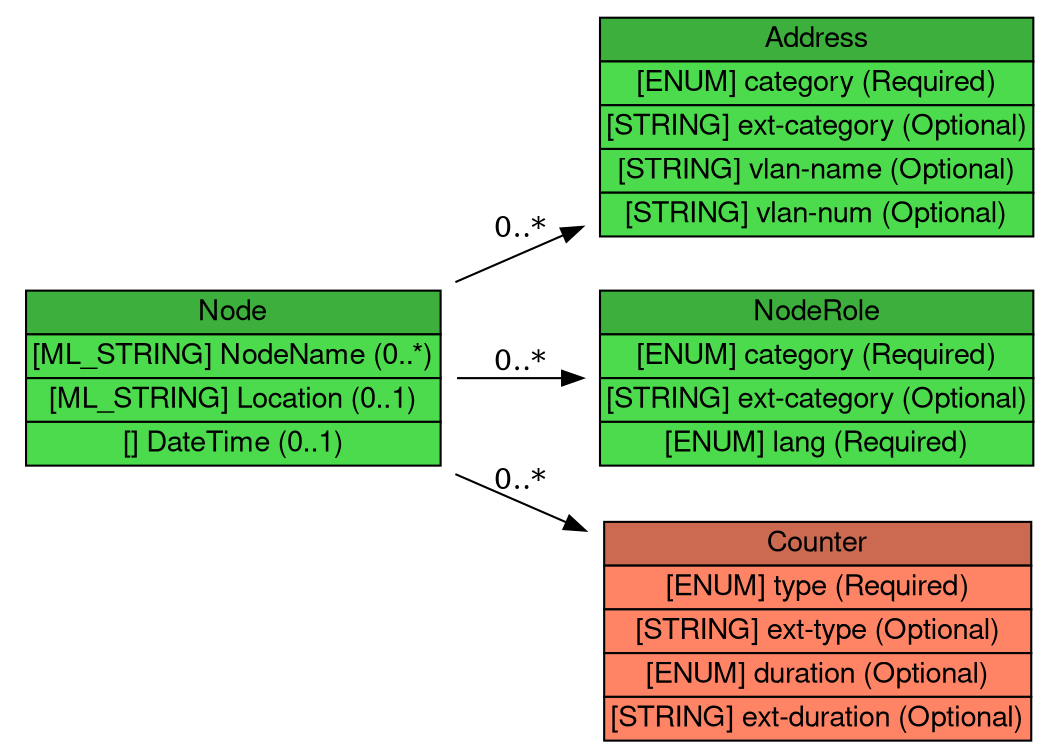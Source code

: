digraph "Node" {
	graph [bb="0,0,494,355",
		rankdir=LR
	];
	node [label="\N"];
	"Node"	 [height=1.2778,
		label=<<table BORDER="0" CELLBORDER="1" CELLSPACING="0"> <tr> <td BGCOLOR="#3daf3d" HREF="/html/IODEFv1/Node.html" TITLE="The Node class names a system (e.g., PC, router) or network. "><FONT FACE="Nimbus Sans L">Node</FONT></td> </tr>" %<tr><td BGCOLOR="#4cdb4c"  HREF="/html/IODEFv1/Node.html" TITLE="The name of the Node (e.g., fully qualified domain name).  This information MUST be provided if no Address information is given."><FONT FACE="Nimbus Sans L">[ML_STRING] NodeName (0..*)</FONT></td></tr>%<tr><td BGCOLOR="#4cdb4c"  HREF="/html/IODEFv1/Node.html" TITLE="A free-from description of the physical location of the equipment."><FONT FACE="Nimbus Sans L">[ML_STRING] Location (0..1)</FONT></td></tr>%<tr><td BGCOLOR="#4cdb4c"  HREF="/html/IODEFv1/Node.html" TITLE="A timestamp of when the resolution between the name and address was performed.  This information SHOULD be provided if both an Address and NodeName are specified."><FONT FACE="Nimbus Sans L">[] DateTime (0..1)</FONT></td></tr>%</table>>,
		pos="106.5,177.5",
		shape=plaintext,
		width=2.9583];
	Address	 [height=1.5694,
		label=<<table BORDER="0" CELLBORDER="1" CELLSPACING="0"> <tr> <td BGCOLOR="#3daf3d" HREF="/html/IODEFv1/Address.html" TITLE="The Address class represents a hardware (layer-2), network (layer-3), or application (layer-7) address. "><FONT FACE="Nimbus Sans L">Address</FONT></td> </tr>" %<tr><td BGCOLOR="#4cdb4c"  HREF="/html/IODEFv1/Address.html" TITLE="The type of address represented.  The permitted values for this attribute are shown below.  The default value is &quot;ipv4-addr&quot;."><FONT FACE="Nimbus Sans L">[ENUM] category (Required)</FONT></td></tr>%<tr><td BGCOLOR="#4cdb4c"  HREF="/html/IODEFv1/Address.html" TITLE="A means by which to extend the category attribute.  See Section 5.1."><FONT FACE="Nimbus Sans L">[STRING] ext-category (Optional)</FONT></td></tr>%<tr><td BGCOLOR="#4cdb4c"  HREF="/html/IODEFv1/Address.html" TITLE="The name of the Virtual LAN to which the address belongs."><FONT FACE="Nimbus Sans L">[STRING] vlan-name (Optional)</FONT></td></tr>%<tr><td BGCOLOR="#4cdb4c"  HREF="/html/IODEFv1/Address.html" TITLE="The number of the Virtual LAN to which the address belongs."><FONT FACE="Nimbus Sans L">[STRING] vlan-num (Optional)</FONT></td></tr>%</table>>,
		pos="383,298.5",
		shape=plaintext,
		width=3.0833];
	"Node" -> Address	 [label="0..*",
		lp="242.5,249",
		pos="e,271.99,249.92 211.82,223.59 228.43,230.86 245.72,238.42 262.64,245.83"];
	NodeRole	 [height=1.2778,
		label=<<table BORDER="0" CELLBORDER="1" CELLSPACING="0"> <tr> <td BGCOLOR="#3daf3d" HREF="/html/IODEFv1/NodeRole.html" TITLE="The NodeRole class describes the intended function performed by a particular host. "><FONT FACE="Nimbus Sans L">NodeRole</FONT></td> </tr>" %<tr><td BGCOLOR="#4cdb4c"  HREF="/html/IODEFv1/NodeRole.html" TITLE="Functionality provided by a node."><FONT FACE="Nimbus Sans L">[ENUM] category (Required)</FONT></td></tr>%<tr><td BGCOLOR="#4cdb4c"  HREF="/html/IODEFv1/NodeRole.html" TITLE="A means by which to extend the category attribute.  See Section 5.1."><FONT FACE="Nimbus Sans L">[STRING] ext-category (Optional)</FONT></td></tr>%<tr><td BGCOLOR="#4cdb4c"  HREF="/html/IODEFv1/NodeRole.html" TITLE="A valid language code per RFC 4646 [7] constrained by the definition of &quot;xs:language&quot;.  The interpretation of this code is described in Section 6."><FONT FACE="Nimbus Sans L">[ENUM] lang (Required)</FONT></td></tr>%</table>>,
		pos="383,177.5",
		shape=plaintext,
		width=3.0833];
	"Node" -> NodeRole	 [label="0..*",
		lp="242.5,185",
		pos="e,271.97,177.5 213.01,177.5 229.01,177.5 245.61,177.5 261.88,177.5"];
	Counter	 [height=1.5694,
		label=<<table BORDER="0" CELLBORDER="1" CELLSPACING="0"> <tr> <td BGCOLOR="#cc6a51" HREF="/html/IODEFv1/Counter.html" TITLE="The Counter class summarize multiple occurrences of some event, or conveys counts or rates on various features (e.g., packets, sessions, events). "><FONT FACE="Nimbus Sans L">Counter</FONT></td> </tr>" %<tr><td BGCOLOR="#ff8465"  HREF="/html/IODEFv1/Counter.html" TITLE="Specifies the units of the element content."><FONT FACE="Nimbus Sans L">[ENUM] type (Required)</FONT></td></tr>%<tr><td BGCOLOR="#ff8465"  HREF="/html/IODEFv1/Counter.html" TITLE="A means by which to extend the type attribute. See Section 5.1."><FONT FACE="Nimbus Sans L">[STRING] ext-type (Optional)</FONT></td></tr>%<tr><td BGCOLOR="#ff8465"  HREF="/html/IODEFv1/Counter.html" TITLE="If present, the Counter class represents a rate rather than a count over the entire event.  In that case, this attribute specifies the denominator of the rate (where the type attribute specified the nominator).  The possible values of this attribute are defined in Section 3.10.2"><FONT FACE="Nimbus Sans L">[ENUM] duration (Optional)</FONT></td></tr>%<tr><td BGCOLOR="#ff8465"  HREF="/html/IODEFv1/Counter.html" TITLE="A means by which to extend the duration attribute.  See Section 5.1."><FONT FACE="Nimbus Sans L">[STRING] ext-duration (Optional)</FONT></td></tr>%</table>>,
		pos="383,56.5",
		shape=plaintext,
		width=3.0417];
	"Node" -> Counter	 [label="0..*",
		lp="242.5,128",
		pos="e,273.38,104.47 211.82,131.41 228.82,123.97 246.52,116.22 263.82,108.66"];
}
